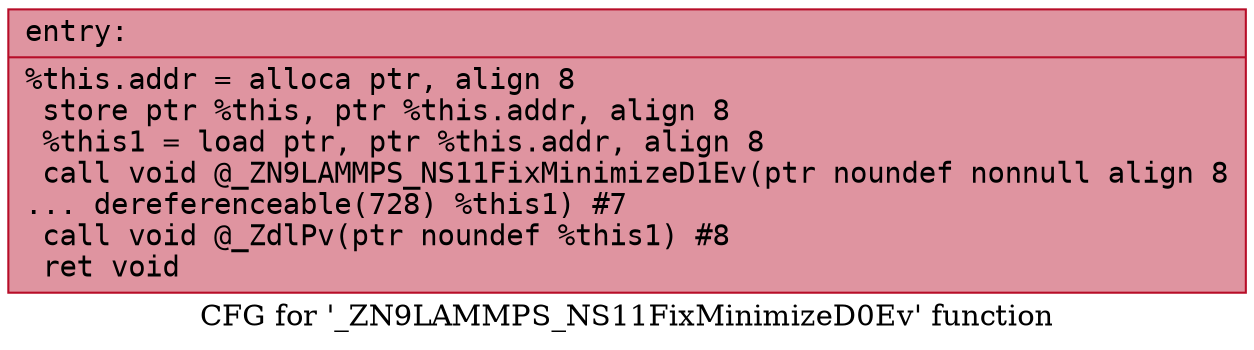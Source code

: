 digraph "CFG for '_ZN9LAMMPS_NS11FixMinimizeD0Ev' function" {
	label="CFG for '_ZN9LAMMPS_NS11FixMinimizeD0Ev' function";

	Node0x5624a1c160b0 [shape=record,color="#b70d28ff", style=filled, fillcolor="#b70d2870" fontname="Courier",label="{entry:\l|  %this.addr = alloca ptr, align 8\l  store ptr %this, ptr %this.addr, align 8\l  %this1 = load ptr, ptr %this.addr, align 8\l  call void @_ZN9LAMMPS_NS11FixMinimizeD1Ev(ptr noundef nonnull align 8\l... dereferenceable(728) %this1) #7\l  call void @_ZdlPv(ptr noundef %this1) #8\l  ret void\l}"];
}
